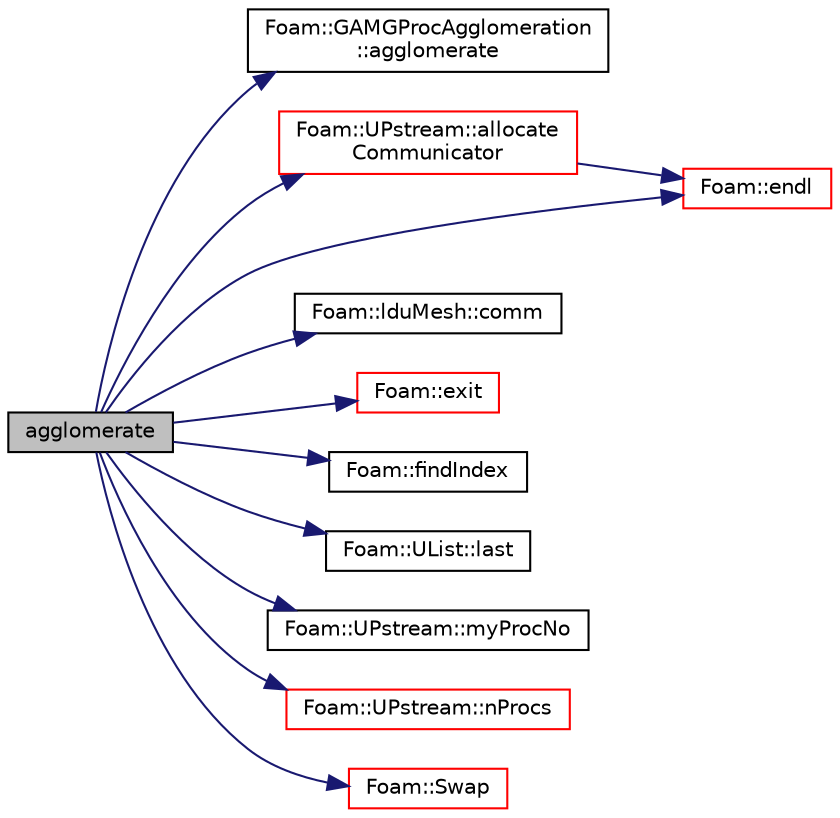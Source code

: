 digraph "agglomerate"
{
  bgcolor="transparent";
  edge [fontname="Helvetica",fontsize="10",labelfontname="Helvetica",labelfontsize="10"];
  node [fontname="Helvetica",fontsize="10",shape=record];
  rankdir="LR";
  Node14 [label="agglomerate",height=0.2,width=0.4,color="black", fillcolor="grey75", style="filled", fontcolor="black"];
  Node14 -> Node15 [color="midnightblue",fontsize="10",style="solid",fontname="Helvetica"];
  Node15 [label="Foam::GAMGProcAgglomeration\l::agglomerate",height=0.2,width=0.4,color="black",URL="$a28025.html#a12f8aee2a8262bad4ece599ecd67ead5",tooltip="Modify agglomeration. Return true if modified. "];
  Node14 -> Node16 [color="midnightblue",fontsize="10",style="solid",fontname="Helvetica"];
  Node16 [label="Foam::UPstream::allocate\lCommunicator",height=0.2,width=0.4,color="red",URL="$a27377.html#ac189f05f0e20e7aa80f737f225250bd5",tooltip="Allocate a new communicator. "];
  Node16 -> Node17 [color="midnightblue",fontsize="10",style="solid",fontname="Helvetica"];
  Node17 [label="Foam::endl",height=0.2,width=0.4,color="red",URL="$a21851.html#a2db8fe02a0d3909e9351bb4275b23ce4",tooltip="Add newline and flush stream. "];
  Node14 -> Node64 [color="midnightblue",fontsize="10",style="solid",fontname="Helvetica"];
  Node64 [label="Foam::lduMesh::comm",height=0.2,width=0.4,color="black",URL="$a28277.html#a0cbbacb7f81d23eab556e8696b08bdb2",tooltip="Return communicator used for parallel communication. "];
  Node14 -> Node17 [color="midnightblue",fontsize="10",style="solid",fontname="Helvetica"];
  Node14 -> Node65 [color="midnightblue",fontsize="10",style="solid",fontname="Helvetica"];
  Node65 [label="Foam::exit",height=0.2,width=0.4,color="red",URL="$a21851.html#a06ca7250d8e89caf05243ec094843642"];
  Node14 -> Node69 [color="midnightblue",fontsize="10",style="solid",fontname="Helvetica"];
  Node69 [label="Foam::findIndex",height=0.2,width=0.4,color="black",URL="$a21851.html#ac16695f83f370df159eed19f92d095fb",tooltip="Find first occurence of given element and return index,. "];
  Node14 -> Node70 [color="midnightblue",fontsize="10",style="solid",fontname="Helvetica"];
  Node70 [label="Foam::UList::last",height=0.2,width=0.4,color="black",URL="$a26837.html#aef07c02ea1c27bdb5906043b399e0ff0",tooltip="Return the last element of the list. "];
  Node14 -> Node71 [color="midnightblue",fontsize="10",style="solid",fontname="Helvetica"];
  Node71 [label="Foam::UPstream::myProcNo",height=0.2,width=0.4,color="black",URL="$a27377.html#afc74d89573de32a3032c916f8cdd1733",tooltip="Number of this process (starting from masterNo() = 0) "];
  Node14 -> Node72 [color="midnightblue",fontsize="10",style="solid",fontname="Helvetica"];
  Node72 [label="Foam::UPstream::nProcs",height=0.2,width=0.4,color="red",URL="$a27377.html#aada0e04d8127eda8ee95be0772754a4f",tooltip="Number of processes in parallel run. "];
  Node14 -> Node73 [color="midnightblue",fontsize="10",style="solid",fontname="Helvetica"];
  Node73 [label="Foam::Swap",height=0.2,width=0.4,color="red",URL="$a21851.html#ac6e6a40a7bda559df02d5ab6cc6f7e00"];
}
